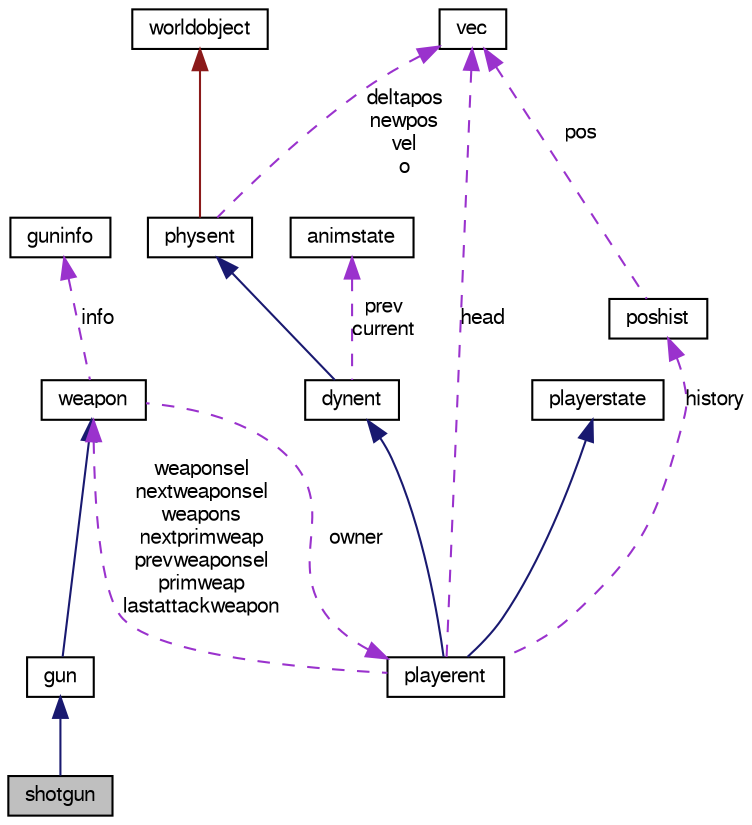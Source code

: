 digraph G
{
  edge [fontname="FreeSans",fontsize="10",labelfontname="FreeSans",labelfontsize="10"];
  node [fontname="FreeSans",fontsize="10",shape=record];
  Node1 [label="shotgun",height=0.2,width=0.4,color="black", fillcolor="grey75", style="filled" fontcolor="black"];
  Node2 -> Node1 [dir=back,color="midnightblue",fontsize="10",style="solid",fontname="FreeSans"];
  Node2 [label="gun",height=0.2,width=0.4,color="black", fillcolor="white", style="filled",URL="$structgun.html"];
  Node3 -> Node2 [dir=back,color="midnightblue",fontsize="10",style="solid",fontname="FreeSans"];
  Node3 [label="weapon",height=0.2,width=0.4,color="black", fillcolor="white", style="filled",URL="$structweapon.html"];
  Node4 -> Node3 [dir=back,color="darkorchid3",fontsize="10",style="dashed",label="owner",fontname="FreeSans"];
  Node4 [label="playerent",height=0.2,width=0.4,color="black", fillcolor="white", style="filled",URL="$classplayerent.html"];
  Node5 -> Node4 [dir=back,color="midnightblue",fontsize="10",style="solid",fontname="FreeSans"];
  Node5 [label="dynent",height=0.2,width=0.4,color="black", fillcolor="white", style="filled",URL="$classdynent.html"];
  Node6 -> Node5 [dir=back,color="midnightblue",fontsize="10",style="solid",fontname="FreeSans"];
  Node6 [label="physent",height=0.2,width=0.4,color="black", fillcolor="white", style="filled",URL="$classphysent.html"];
  Node7 -> Node6 [dir=back,color="firebrick4",fontsize="10",style="solid",fontname="FreeSans"];
  Node7 [label="worldobject",height=0.2,width=0.4,color="black", fillcolor="white", style="filled",URL="$classworldobject.html"];
  Node8 -> Node6 [dir=back,color="darkorchid3",fontsize="10",style="dashed",label="deltapos\nnewpos\nvel\no",fontname="FreeSans"];
  Node8 [label="vec",height=0.2,width=0.4,color="black", fillcolor="white", style="filled",URL="$structvec.html"];
  Node9 -> Node5 [dir=back,color="darkorchid3",fontsize="10",style="dashed",label="prev\ncurrent",fontname="FreeSans"];
  Node9 [label="animstate",height=0.2,width=0.4,color="black", fillcolor="white", style="filled",URL="$structanimstate.html"];
  Node10 -> Node4 [dir=back,color="midnightblue",fontsize="10",style="solid",fontname="FreeSans"];
  Node10 [label="playerstate",height=0.2,width=0.4,color="black", fillcolor="white", style="filled",URL="$classplayerstate.html"];
  Node11 -> Node4 [dir=back,color="darkorchid3",fontsize="10",style="dashed",label="history",fontname="FreeSans"];
  Node11 [label="poshist",height=0.2,width=0.4,color="black", fillcolor="white", style="filled",URL="$structposhist.html"];
  Node8 -> Node11 [dir=back,color="darkorchid3",fontsize="10",style="dashed",label="pos",fontname="FreeSans"];
  Node3 -> Node4 [dir=back,color="darkorchid3",fontsize="10",style="dashed",label="weaponsel\nnextweaponsel\nweapons\nnextprimweap\nprevweaponsel\nprimweap\nlastattackweapon",fontname="FreeSans"];
  Node8 -> Node4 [dir=back,color="darkorchid3",fontsize="10",style="dashed",label="head",fontname="FreeSans"];
  Node12 -> Node3 [dir=back,color="darkorchid3",fontsize="10",style="dashed",label="info",fontname="FreeSans"];
  Node12 [label="guninfo",height=0.2,width=0.4,color="black", fillcolor="white", style="filled",URL="$structguninfo.html"];
}
